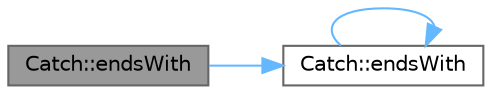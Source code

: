 digraph "Catch::endsWith"
{
 // LATEX_PDF_SIZE
  bgcolor="transparent";
  edge [fontname=Helvetica,fontsize=10,labelfontname=Helvetica,labelfontsize=10];
  node [fontname=Helvetica,fontsize=10,shape=box,height=0.2,width=0.4];
  rankdir="LR";
  Node1 [id="Node000001",label="Catch::endsWith",height=0.2,width=0.4,color="gray40", fillcolor="grey60", style="filled", fontcolor="black",tooltip=" "];
  Node1 -> Node2 [id="edge1_Node000001_Node000002",color="steelblue1",style="solid",tooltip=" "];
  Node2 [id="Node000002",label="Catch::endsWith",height=0.2,width=0.4,color="grey40", fillcolor="white", style="filled",URL="$namespace_catch.html#ada025504f627feaf9ac68ca391515dff",tooltip=" "];
  Node2 -> Node2 [id="edge2_Node000002_Node000002",color="steelblue1",style="solid",tooltip=" "];
}

